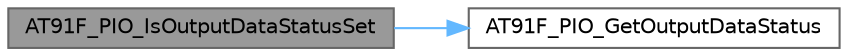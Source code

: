 digraph "AT91F_PIO_IsOutputDataStatusSet"
{
 // LATEX_PDF_SIZE
  bgcolor="transparent";
  edge [fontname=Helvetica,fontsize=10,labelfontname=Helvetica,labelfontsize=10];
  node [fontname=Helvetica,fontsize=10,shape=box,height=0.2,width=0.4];
  rankdir="LR";
  Node1 [id="Node000001",label="AT91F_PIO_IsOutputDataStatusSet",height=0.2,width=0.4,color="gray40", fillcolor="grey60", style="filled", fontcolor="black",tooltip="Test if PIO Output Data Status is Set."];
  Node1 -> Node2 [id="edge2_Node000001_Node000002",color="steelblue1",style="solid",tooltip=" "];
  Node2 [id="Node000002",label="AT91F_PIO_GetOutputDataStatus",height=0.2,width=0.4,color="grey40", fillcolor="white", style="filled",URL="$lib___a_t91_s_a_m7_x128_8h.html#a04dea095e5fad7726e052a34105d9240",tooltip="Return PIO Output Data Status."];
}
